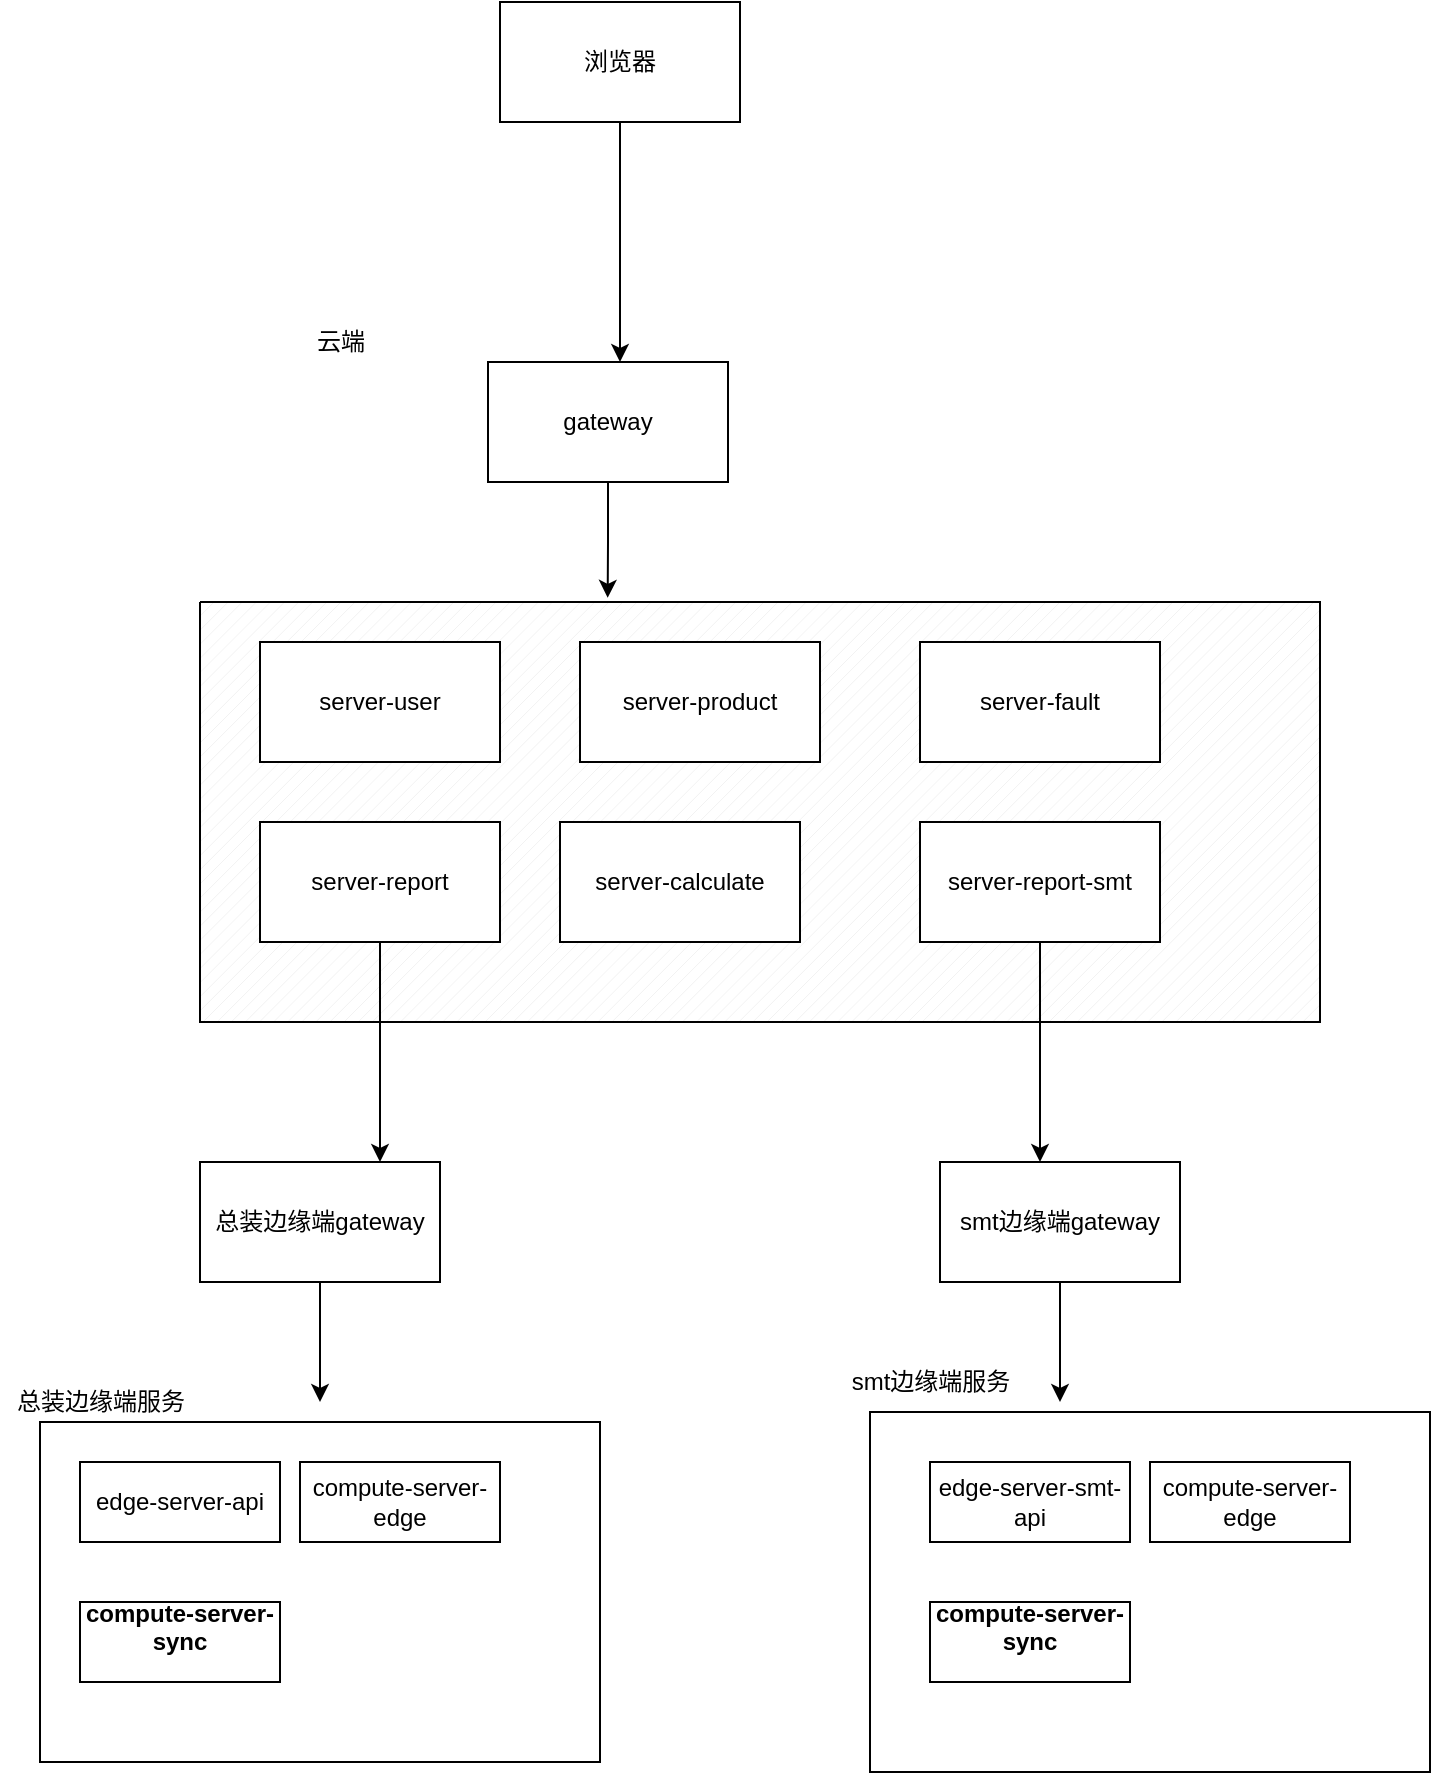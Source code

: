 <mxfile version="15.5.2" type="github"><diagram id="uI3o47HsbE1Rx7c4p2WI" name="Page-1"><mxGraphModel dx="1422" dy="762" grid="1" gridSize="10" guides="1" tooltips="1" connect="1" arrows="1" fold="1" page="1" pageScale="1" pageWidth="827" pageHeight="1169" math="0" shadow="0"><root><mxCell id="0"/><mxCell id="1" parent="0"/><mxCell id="EfUyrmAIT-Ttqj4ZQ-Gq-7" style="edgeStyle=orthogonalEdgeStyle;rounded=0;orthogonalLoop=1;jettySize=auto;html=1;exitX=0.5;exitY=1;exitDx=0;exitDy=0;" edge="1" parent="1" source="EfUyrmAIT-Ttqj4ZQ-Gq-1"><mxGeometry relative="1" as="geometry"><mxPoint x="360" y="290" as="targetPoint"/></mxGeometry></mxCell><mxCell id="EfUyrmAIT-Ttqj4ZQ-Gq-1" value="浏览器" style="rounded=0;whiteSpace=wrap;html=1;" vertex="1" parent="1"><mxGeometry x="300" y="110" width="120" height="60" as="geometry"/></mxCell><mxCell id="EfUyrmAIT-Ttqj4ZQ-Gq-4" value="" style="verticalLabelPosition=bottom;verticalAlign=top;html=1;shape=mxgraph.basic.patternFillRect;fillStyle=diag;step=5;fillStrokeWidth=0.2;fillStrokeColor=#dddddd;" vertex="1" parent="1"><mxGeometry x="150" y="410" width="560" height="210" as="geometry"/></mxCell><mxCell id="EfUyrmAIT-Ttqj4ZQ-Gq-5" value="云端" style="text;html=1;align=center;verticalAlign=middle;resizable=0;points=[];autosize=1;strokeColor=none;fillColor=none;" vertex="1" parent="1"><mxGeometry x="200" y="270" width="40" height="20" as="geometry"/></mxCell><mxCell id="EfUyrmAIT-Ttqj4ZQ-Gq-9" value="server-user" style="rounded=0;whiteSpace=wrap;html=1;" vertex="1" parent="1"><mxGeometry x="180" y="430" width="120" height="60" as="geometry"/></mxCell><mxCell id="EfUyrmAIT-Ttqj4ZQ-Gq-12" value="server-product" style="rounded=0;whiteSpace=wrap;html=1;" vertex="1" parent="1"><mxGeometry x="340" y="430" width="120" height="60" as="geometry"/></mxCell><mxCell id="EfUyrmAIT-Ttqj4ZQ-Gq-13" value="server-fault" style="rounded=0;whiteSpace=wrap;html=1;" vertex="1" parent="1"><mxGeometry x="510" y="430" width="120" height="60" as="geometry"/></mxCell><mxCell id="EfUyrmAIT-Ttqj4ZQ-Gq-16" value="server-calculate" style="rounded=0;whiteSpace=wrap;html=1;" vertex="1" parent="1"><mxGeometry x="330" y="520" width="120" height="60" as="geometry"/></mxCell><mxCell id="EfUyrmAIT-Ttqj4ZQ-Gq-31" style="edgeStyle=orthogonalEdgeStyle;rounded=0;orthogonalLoop=1;jettySize=auto;html=1;entryX=0.75;entryY=0;entryDx=0;entryDy=0;" edge="1" parent="1" source="EfUyrmAIT-Ttqj4ZQ-Gq-17" target="EfUyrmAIT-Ttqj4ZQ-Gq-27"><mxGeometry relative="1" as="geometry"/></mxCell><mxCell id="EfUyrmAIT-Ttqj4ZQ-Gq-17" value="server-report" style="rounded=0;whiteSpace=wrap;html=1;" vertex="1" parent="1"><mxGeometry x="180" y="520" width="120" height="60" as="geometry"/></mxCell><mxCell id="EfUyrmAIT-Ttqj4ZQ-Gq-32" value="" style="edgeStyle=orthogonalEdgeStyle;rounded=0;orthogonalLoop=1;jettySize=auto;html=1;" edge="1" parent="1" source="EfUyrmAIT-Ttqj4ZQ-Gq-18" target="EfUyrmAIT-Ttqj4ZQ-Gq-28"><mxGeometry relative="1" as="geometry"><Array as="points"><mxPoint x="570" y="680"/><mxPoint x="570" y="680"/></Array></mxGeometry></mxCell><mxCell id="EfUyrmAIT-Ttqj4ZQ-Gq-18" value="server-report-smt" style="rounded=0;whiteSpace=wrap;html=1;" vertex="1" parent="1"><mxGeometry x="510" y="520" width="120" height="60" as="geometry"/></mxCell><mxCell id="EfUyrmAIT-Ttqj4ZQ-Gq-19" value="" style="rounded=0;whiteSpace=wrap;html=1;" vertex="1" parent="1"><mxGeometry x="70" y="820" width="280" height="170" as="geometry"/></mxCell><mxCell id="EfUyrmAIT-Ttqj4ZQ-Gq-20" value="总装边缘端服务" style="text;html=1;align=center;verticalAlign=middle;resizable=0;points=[];autosize=1;strokeColor=none;fillColor=none;" vertex="1" parent="1"><mxGeometry x="50" y="800" width="100" height="20" as="geometry"/></mxCell><mxCell id="EfUyrmAIT-Ttqj4ZQ-Gq-26" style="edgeStyle=orthogonalEdgeStyle;rounded=0;orthogonalLoop=1;jettySize=auto;html=1;entryX=0.364;entryY=-0.01;entryDx=0;entryDy=0;entryPerimeter=0;" edge="1" parent="1" source="EfUyrmAIT-Ttqj4ZQ-Gq-21" target="EfUyrmAIT-Ttqj4ZQ-Gq-4"><mxGeometry relative="1" as="geometry"/></mxCell><mxCell id="EfUyrmAIT-Ttqj4ZQ-Gq-21" value="gateway" style="rounded=0;whiteSpace=wrap;html=1;" vertex="1" parent="1"><mxGeometry x="294" y="290" width="120" height="60" as="geometry"/></mxCell><mxCell id="EfUyrmAIT-Ttqj4ZQ-Gq-33" style="edgeStyle=orthogonalEdgeStyle;rounded=0;orthogonalLoop=1;jettySize=auto;html=1;" edge="1" parent="1" source="EfUyrmAIT-Ttqj4ZQ-Gq-27"><mxGeometry relative="1" as="geometry"><mxPoint x="210" y="810" as="targetPoint"/></mxGeometry></mxCell><mxCell id="EfUyrmAIT-Ttqj4ZQ-Gq-27" value="总装边缘端gateway" style="rounded=0;whiteSpace=wrap;html=1;" vertex="1" parent="1"><mxGeometry x="150" y="690" width="120" height="60" as="geometry"/></mxCell><mxCell id="EfUyrmAIT-Ttqj4ZQ-Gq-34" value="" style="edgeStyle=orthogonalEdgeStyle;rounded=0;orthogonalLoop=1;jettySize=auto;html=1;" edge="1" parent="1" source="EfUyrmAIT-Ttqj4ZQ-Gq-28"><mxGeometry relative="1" as="geometry"><mxPoint x="580" y="810" as="targetPoint"/></mxGeometry></mxCell><mxCell id="EfUyrmAIT-Ttqj4ZQ-Gq-28" value="smt边缘端gateway" style="rounded=0;whiteSpace=wrap;html=1;" vertex="1" parent="1"><mxGeometry x="520" y="690" width="120" height="60" as="geometry"/></mxCell><mxCell id="EfUyrmAIT-Ttqj4ZQ-Gq-29" value="" style="rounded=0;whiteSpace=wrap;html=1;" vertex="1" parent="1"><mxGeometry x="485" y="815" width="280" height="180" as="geometry"/></mxCell><mxCell id="EfUyrmAIT-Ttqj4ZQ-Gq-30" value="smt边缘端服务" style="text;html=1;align=center;verticalAlign=middle;resizable=0;points=[];autosize=1;strokeColor=none;fillColor=none;" vertex="1" parent="1"><mxGeometry x="470" y="790" width="90" height="20" as="geometry"/></mxCell><mxCell id="EfUyrmAIT-Ttqj4ZQ-Gq-36" value="edge-server-api" style="rounded=0;whiteSpace=wrap;html=1;" vertex="1" parent="1"><mxGeometry x="90" y="840" width="100" height="40" as="geometry"/></mxCell><mxCell id="EfUyrmAIT-Ttqj4ZQ-Gq-37" value="compute-server-edge" style="rounded=0;whiteSpace=wrap;html=1;" vertex="1" parent="1"><mxGeometry x="200" y="840" width="100" height="40" as="geometry"/></mxCell><mxCell id="EfUyrmAIT-Ttqj4ZQ-Gq-38" value="&lt;b&gt;compute-server-sync&lt;br&gt;&lt;br&gt;&lt;/b&gt;" style="rounded=0;whiteSpace=wrap;html=1;" vertex="1" parent="1"><mxGeometry x="90" y="910" width="100" height="40" as="geometry"/></mxCell><mxCell id="EfUyrmAIT-Ttqj4ZQ-Gq-39" value="edge-server-smt-api" style="rounded=0;whiteSpace=wrap;html=1;" vertex="1" parent="1"><mxGeometry x="515" y="840" width="100" height="40" as="geometry"/></mxCell><mxCell id="EfUyrmAIT-Ttqj4ZQ-Gq-40" value="compute-server-edge" style="rounded=0;whiteSpace=wrap;html=1;" vertex="1" parent="1"><mxGeometry x="625" y="840" width="100" height="40" as="geometry"/></mxCell><mxCell id="EfUyrmAIT-Ttqj4ZQ-Gq-41" value="&lt;b&gt;compute-server-sync&lt;br&gt;&lt;br&gt;&lt;/b&gt;" style="rounded=0;whiteSpace=wrap;html=1;" vertex="1" parent="1"><mxGeometry x="515" y="910" width="100" height="40" as="geometry"/></mxCell></root></mxGraphModel></diagram></mxfile>